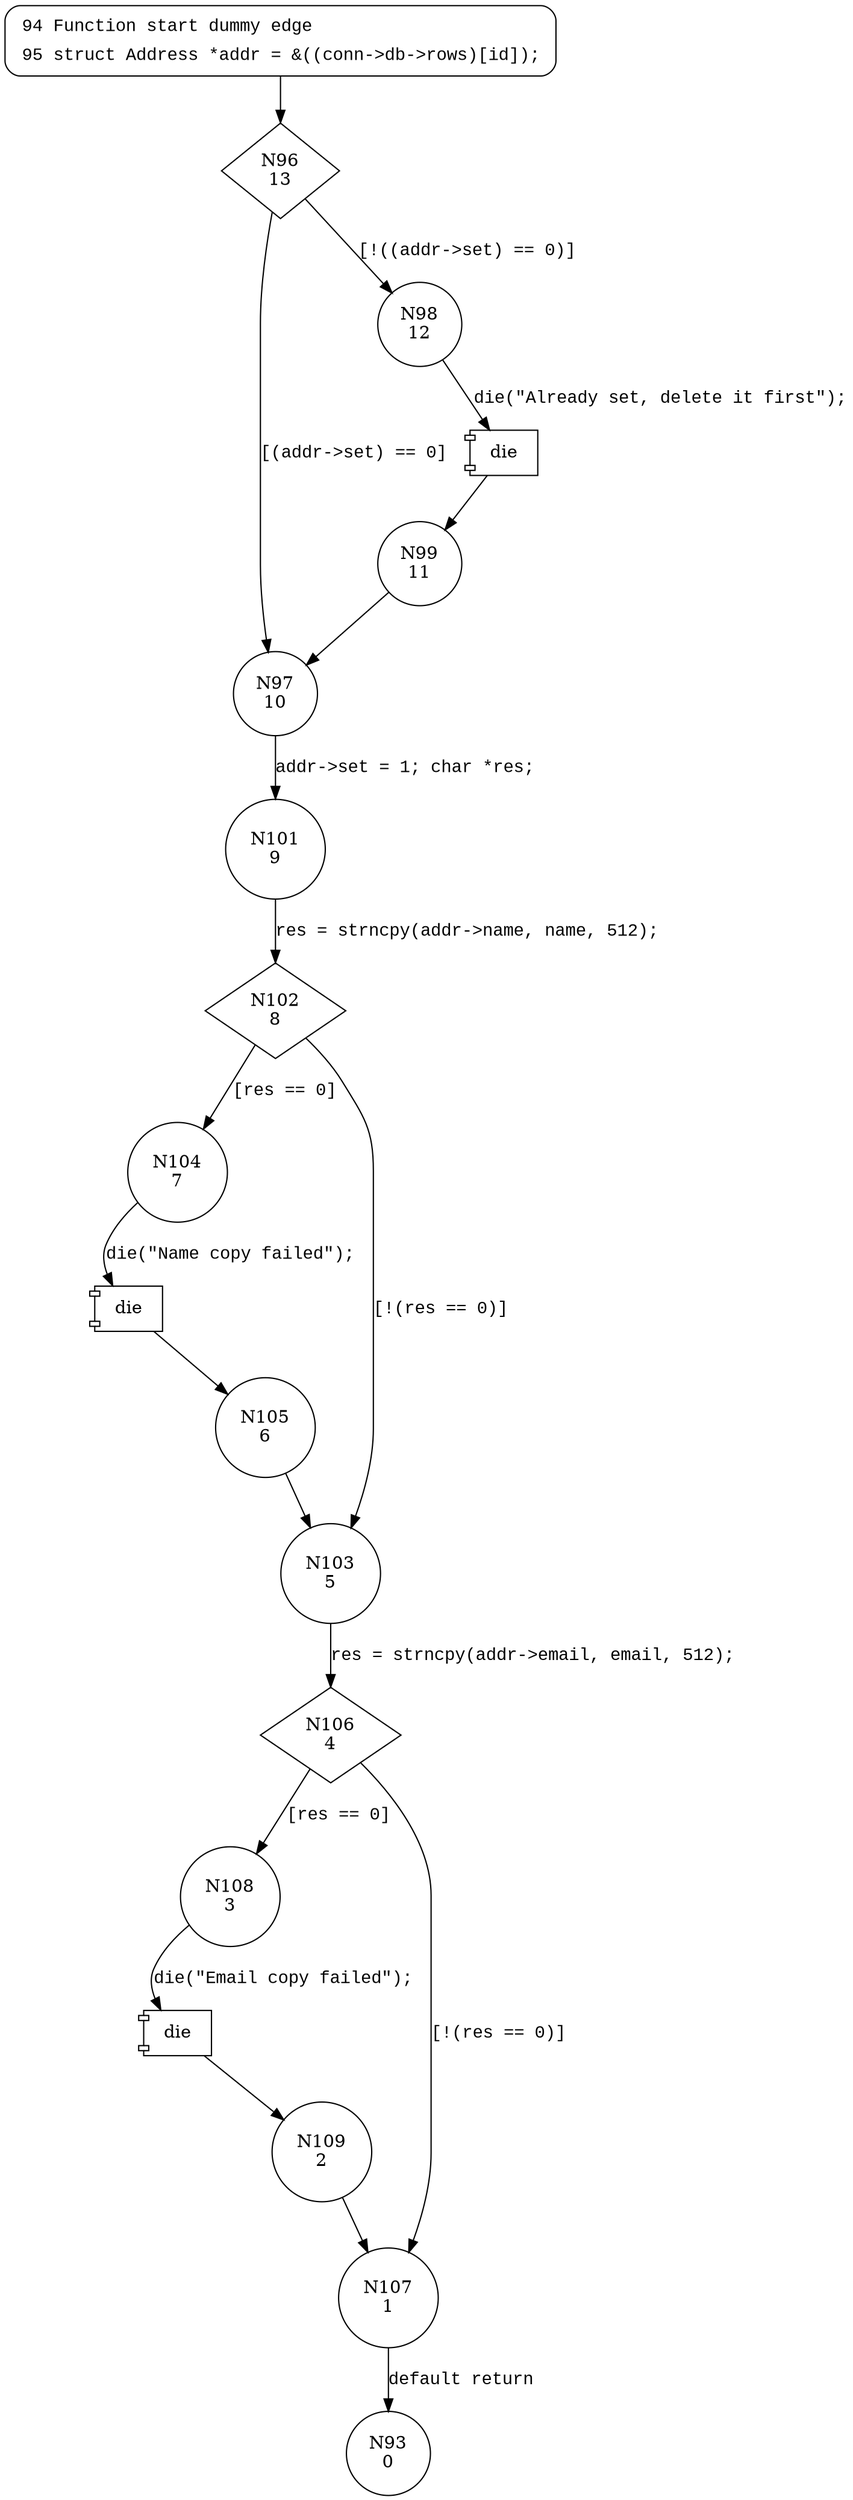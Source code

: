 digraph Database_set {
96 [shape="diamond" label="N96\n13"]
97 [shape="circle" label="N97\n10"]
98 [shape="circle" label="N98\n12"]
99 [shape="circle" label="N99\n11"]
101 [shape="circle" label="N101\n9"]
102 [shape="diamond" label="N102\n8"]
104 [shape="circle" label="N104\n7"]
103 [shape="circle" label="N103\n5"]
106 [shape="diamond" label="N106\n4"]
108 [shape="circle" label="N108\n3"]
107 [shape="circle" label="N107\n1"]
93 [shape="circle" label="N93\n0"]
109 [shape="circle" label="N109\n2"]
105 [shape="circle" label="N105\n6"]
94 [style="filled,bold" penwidth="1" fillcolor="white" fontname="Courier New" shape="Mrecord" label=<<table border="0" cellborder="0" cellpadding="3" bgcolor="white"><tr><td align="right">94</td><td align="left">Function start dummy edge</td></tr><tr><td align="right">95</td><td align="left">struct Address *addr = &amp;((conn-&gt;db-&gt;rows)[id]);</td></tr></table>>]
94 -> 96[label=""]
96 -> 97 [label="[(addr->set) == 0]" fontname="Courier New"]
96 -> 98 [label="[!((addr->set) == 0)]" fontname="Courier New"]
100009 [shape="component" label="die"]
98 -> 100009 [label="die(\"Already set, delete it first\");" fontname="Courier New"]
100009 -> 99 [label="" fontname="Courier New"]
97 -> 101 [label="addr->set = 1; char *res;" fontname="Courier New"]
102 -> 104 [label="[res == 0]" fontname="Courier New"]
102 -> 103 [label="[!(res == 0)]" fontname="Courier New"]
103 -> 106 [label="res = strncpy(addr->email, email, 512);" fontname="Courier New"]
106 -> 108 [label="[res == 0]" fontname="Courier New"]
106 -> 107 [label="[!(res == 0)]" fontname="Courier New"]
107 -> 93 [label="default return" fontname="Courier New"]
100010 [shape="component" label="die"]
108 -> 100010 [label="die(\"Email copy failed\");" fontname="Courier New"]
100010 -> 109 [label="" fontname="Courier New"]
100011 [shape="component" label="die"]
104 -> 100011 [label="die(\"Name copy failed\");" fontname="Courier New"]
100011 -> 105 [label="" fontname="Courier New"]
99 -> 97 [label="" fontname="Courier New"]
101 -> 102 [label="res = strncpy(addr->name, name, 512);" fontname="Courier New"]
109 -> 107 [label="" fontname="Courier New"]
105 -> 103 [label="" fontname="Courier New"]
}